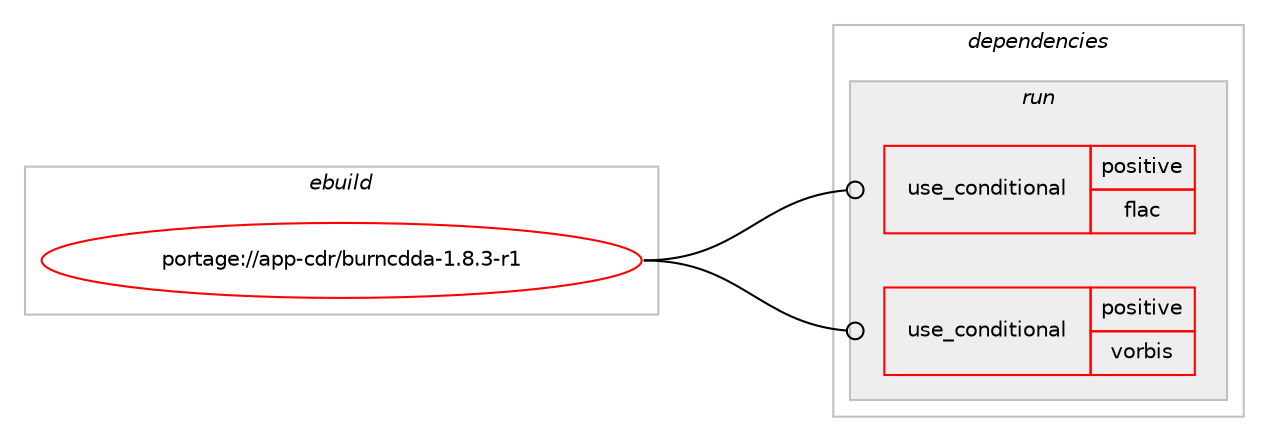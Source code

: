 digraph prolog {

# *************
# Graph options
# *************

newrank=true;
concentrate=true;
compound=true;
graph [rankdir=LR,fontname=Helvetica,fontsize=10,ranksep=1.5];#, ranksep=2.5, nodesep=0.2];
edge  [arrowhead=vee];
node  [fontname=Helvetica,fontsize=10];

# **********
# The ebuild
# **********

subgraph cluster_leftcol {
color=gray;
rank=same;
label=<<i>ebuild</i>>;
id [label="portage://app-cdr/burncdda-1.8.3-r1", color=red, width=4, href="../app-cdr/burncdda-1.8.3-r1.svg"];
}

# ****************
# The dependencies
# ****************

subgraph cluster_midcol {
color=gray;
label=<<i>dependencies</i>>;
subgraph cluster_compile {
fillcolor="#eeeeee";
style=filled;
label=<<i>compile</i>>;
}
subgraph cluster_compileandrun {
fillcolor="#eeeeee";
style=filled;
label=<<i>compile and run</i>>;
}
subgraph cluster_run {
fillcolor="#eeeeee";
style=filled;
label=<<i>run</i>>;
subgraph cond2734 {
dependency4130 [label=<<TABLE BORDER="0" CELLBORDER="1" CELLSPACING="0" CELLPADDING="4"><TR><TD ROWSPAN="3" CELLPADDING="10">use_conditional</TD></TR><TR><TD>positive</TD></TR><TR><TD>flac</TD></TR></TABLE>>, shape=none, color=red];
# *** BEGIN UNKNOWN DEPENDENCY TYPE (TODO) ***
# dependency4130 -> package_dependency(portage://app-cdr/burncdda-1.8.3-r1,run,no,media-libs,flac,none,[,,],[],[])
# *** END UNKNOWN DEPENDENCY TYPE (TODO) ***

}
id:e -> dependency4130:w [weight=20,style="solid",arrowhead="odot"];
subgraph cond2735 {
dependency4131 [label=<<TABLE BORDER="0" CELLBORDER="1" CELLSPACING="0" CELLPADDING="4"><TR><TD ROWSPAN="3" CELLPADDING="10">use_conditional</TD></TR><TR><TD>positive</TD></TR><TR><TD>vorbis</TD></TR></TABLE>>, shape=none, color=red];
# *** BEGIN UNKNOWN DEPENDENCY TYPE (TODO) ***
# dependency4131 -> package_dependency(portage://app-cdr/burncdda-1.8.3-r1,run,no,media-sound,vorbis-tools,none,[,,],[],[])
# *** END UNKNOWN DEPENDENCY TYPE (TODO) ***

}
id:e -> dependency4131:w [weight=20,style="solid",arrowhead="odot"];
# *** BEGIN UNKNOWN DEPENDENCY TYPE (TODO) ***
# id -> package_dependency(portage://app-cdr/burncdda-1.8.3-r1,run,no,app-cdr,cdrdao,none,[,,],[],[])
# *** END UNKNOWN DEPENDENCY TYPE (TODO) ***

# *** BEGIN UNKNOWN DEPENDENCY TYPE (TODO) ***
# id -> package_dependency(portage://app-cdr/burncdda-1.8.3-r1,run,no,app-cdr,cdrtools,none,[,,],[],[])
# *** END UNKNOWN DEPENDENCY TYPE (TODO) ***

# *** BEGIN UNKNOWN DEPENDENCY TYPE (TODO) ***
# id -> package_dependency(portage://app-cdr/burncdda-1.8.3-r1,run,no,dev-util,dialog,none,[,,],[],[])
# *** END UNKNOWN DEPENDENCY TYPE (TODO) ***

# *** BEGIN UNKNOWN DEPENDENCY TYPE (TODO) ***
# id -> package_dependency(portage://app-cdr/burncdda-1.8.3-r1,run,no,media-sound,normalize,none,[,,],[],[])
# *** END UNKNOWN DEPENDENCY TYPE (TODO) ***

# *** BEGIN UNKNOWN DEPENDENCY TYPE (TODO) ***
# id -> package_dependency(portage://app-cdr/burncdda-1.8.3-r1,run,no,media-sound,sox,none,[,,],[],[])
# *** END UNKNOWN DEPENDENCY TYPE (TODO) ***

}
}

# **************
# The candidates
# **************

subgraph cluster_choices {
rank=same;
color=gray;
label=<<i>candidates</i>>;

}

}
